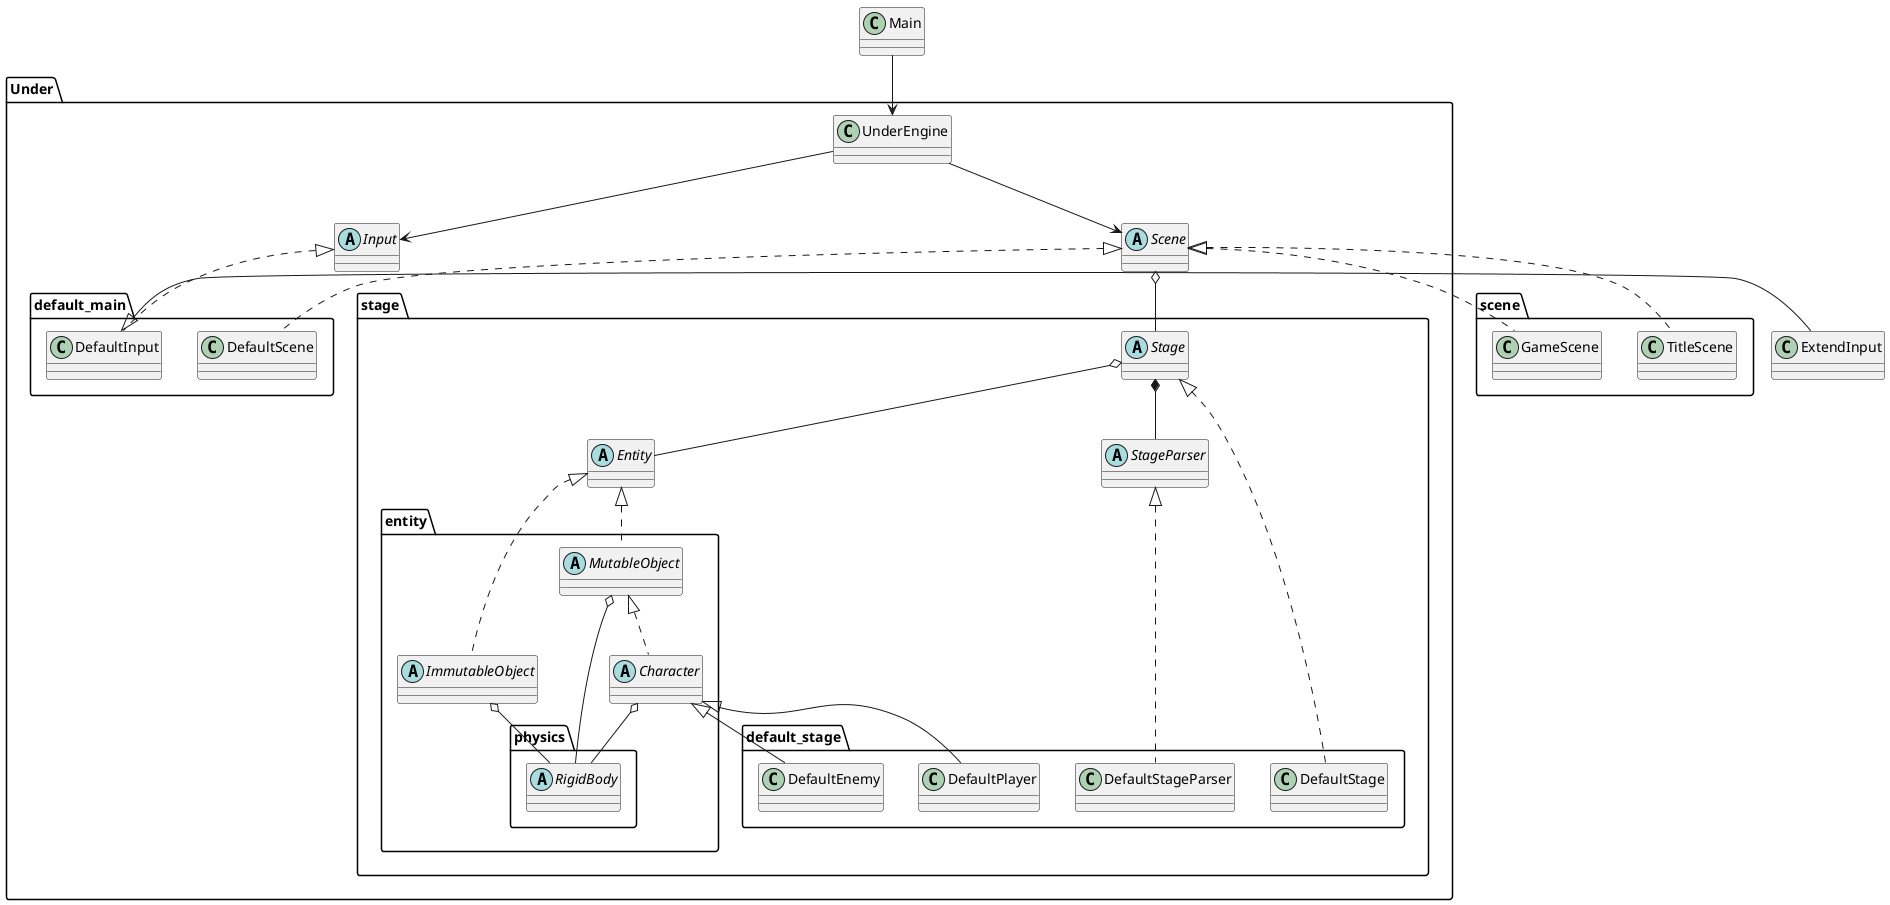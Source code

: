 @startuml UnderEngine

package Under {
    class UnderEngine
    abstract Scene
    abstract Input

    package default_main {
        class DefaultScene
        class DefaultInput
    }

    package stage {
        abstract Stage
        abstract Entity
        abstract StageParser

        package entity {
            abstract ImmutableObject
            abstract MutableObject
            abstract Character

            package physics {
                abstract RigidBody
            }
        }

        package default_stage {
            class DefaultStage
            class DefaultStageParser
            class DefaultPlayer
            class DefaultEnemy
        }
    }
}

package scene {
    class TitleScene
    class GameScene
}

Main --> UnderEngine

UnderEngine --> Input
UnderEngine --> Scene

Input <|.. DefaultInput
DefaultInput <|- ExtendInput

Scene <|.. DefaultScene
Scene o-- Stage

Scene <|.. TitleScene
Scene <|.. GameScene

Stage o-- Entity

Stage *-- StageParser

Entity <|.. ImmutableObject
Entity <|.. MutableObject
MutableObject <|.. Character

Character <|-- DefaultPlayer
Character <|-- DefaultEnemy

ImmutableObject o-- RigidBody
MutableObject o-- RigidBody
Character o-- RigidBody

Stage <|.. DefaultStage
StageParser <|.. DefaultStageParser

@enduml
